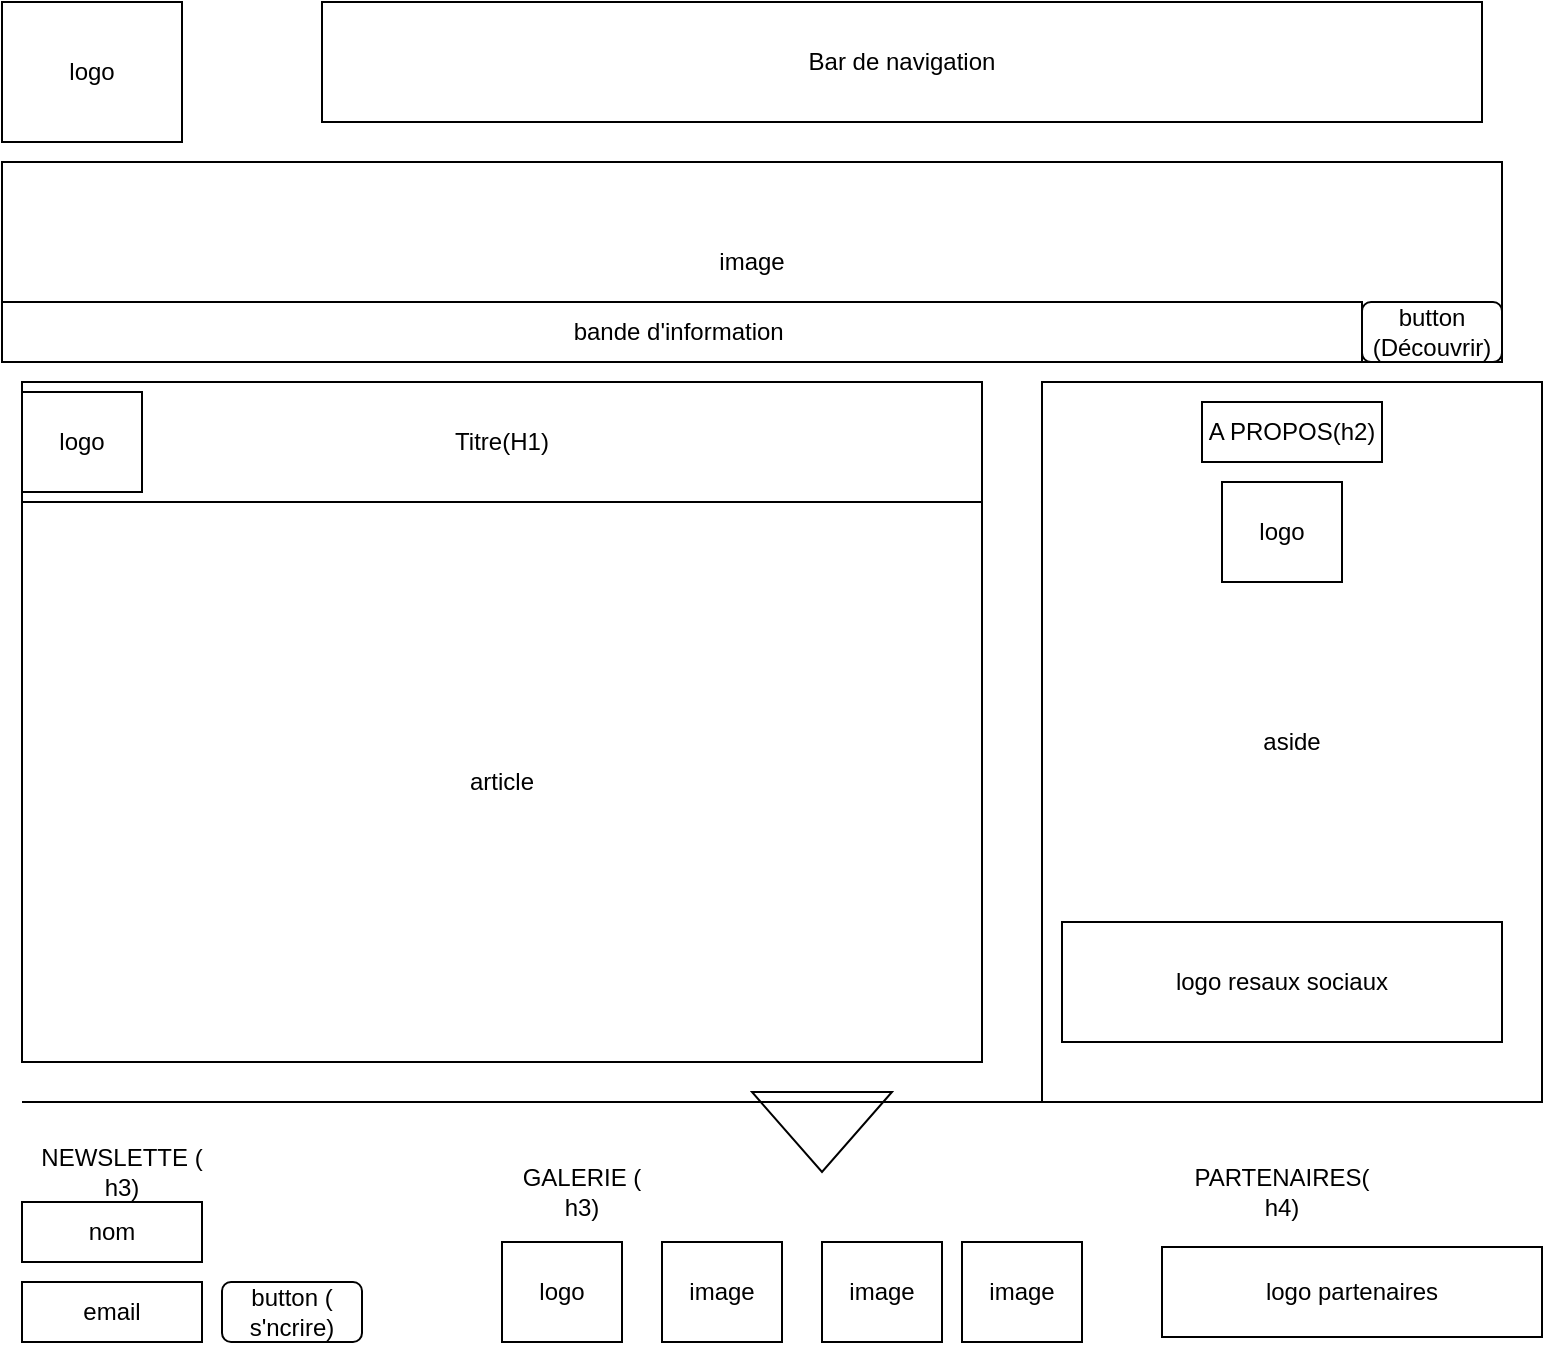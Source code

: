 <mxfile version="20.6.2" type="device"><diagram id="0eOJoONNoNTHnj4St1lJ" name="Page-1"><mxGraphModel dx="882" dy="784" grid="1" gridSize="10" guides="1" tooltips="1" connect="1" arrows="1" fold="1" page="1" pageScale="1" pageWidth="827" pageHeight="1169" math="0" shadow="0"><root><mxCell id="0"/><mxCell id="1" parent="0"/><mxCell id="w-bjUjPSV6pZAE8_nO6Z-27" value="aside" style="rounded=0;whiteSpace=wrap;html=1;" vertex="1" parent="1"><mxGeometry x="550" y="220" width="250" height="360" as="geometry"/></mxCell><mxCell id="w-bjUjPSV6pZAE8_nO6Z-1" value="logo" style="rounded=0;whiteSpace=wrap;html=1;" vertex="1" parent="1"><mxGeometry x="30" y="30" width="90" height="70" as="geometry"/></mxCell><mxCell id="w-bjUjPSV6pZAE8_nO6Z-2" value="Bar de navigation" style="rounded=0;whiteSpace=wrap;html=1;" vertex="1" parent="1"><mxGeometry x="190" y="30" width="580" height="60" as="geometry"/></mxCell><mxCell id="w-bjUjPSV6pZAE8_nO6Z-3" value="image" style="rounded=0;whiteSpace=wrap;html=1;" vertex="1" parent="1"><mxGeometry x="30" y="110" width="750" height="100" as="geometry"/></mxCell><mxCell id="w-bjUjPSV6pZAE8_nO6Z-4" value="article" style="rounded=0;whiteSpace=wrap;html=1;" vertex="1" parent="1"><mxGeometry x="40" y="280" width="480" height="280" as="geometry"/></mxCell><mxCell id="w-bjUjPSV6pZAE8_nO6Z-5" value="Titre(H1)" style="rounded=0;whiteSpace=wrap;html=1;" vertex="1" parent="1"><mxGeometry x="40" y="220" width="480" height="60" as="geometry"/></mxCell><mxCell id="w-bjUjPSV6pZAE8_nO6Z-7" value="A PROPOS(h2)" style="rounded=0;whiteSpace=wrap;html=1;" vertex="1" parent="1"><mxGeometry x="630" y="230" width="90" height="30" as="geometry"/></mxCell><mxCell id="w-bjUjPSV6pZAE8_nO6Z-8" value="logo resaux sociaux" style="rounded=0;whiteSpace=wrap;html=1;" vertex="1" parent="1"><mxGeometry x="560" y="490" width="220" height="60" as="geometry"/></mxCell><mxCell id="w-bjUjPSV6pZAE8_nO6Z-9" value="logo" style="rounded=0;whiteSpace=wrap;html=1;" vertex="1" parent="1"><mxGeometry x="640" y="270" width="60" height="50" as="geometry"/></mxCell><mxCell id="w-bjUjPSV6pZAE8_nO6Z-12" value="nom" style="rounded=0;whiteSpace=wrap;html=1;" vertex="1" parent="1"><mxGeometry x="40" y="630" width="90" height="30" as="geometry"/></mxCell><mxCell id="w-bjUjPSV6pZAE8_nO6Z-13" value="email" style="rounded=0;whiteSpace=wrap;html=1;" vertex="1" parent="1"><mxGeometry x="40" y="670" width="90" height="30" as="geometry"/></mxCell><mxCell id="w-bjUjPSV6pZAE8_nO6Z-14" value="NEWSLETTE ( h3)" style="text;html=1;strokeColor=none;fillColor=none;align=center;verticalAlign=middle;whiteSpace=wrap;rounded=0;" vertex="1" parent="1"><mxGeometry x="40" y="600" width="100" height="30" as="geometry"/></mxCell><mxCell id="w-bjUjPSV6pZAE8_nO6Z-16" value="button ( s'ncrire)" style="rounded=1;whiteSpace=wrap;html=1;" vertex="1" parent="1"><mxGeometry x="140" y="670" width="70" height="30" as="geometry"/></mxCell><mxCell id="w-bjUjPSV6pZAE8_nO6Z-17" value="logo" style="rounded=0;whiteSpace=wrap;html=1;" vertex="1" parent="1"><mxGeometry x="280" y="650" width="60" height="50" as="geometry"/></mxCell><mxCell id="w-bjUjPSV6pZAE8_nO6Z-18" value="image" style="rounded=0;whiteSpace=wrap;html=1;" vertex="1" parent="1"><mxGeometry x="510" y="650" width="60" height="50" as="geometry"/></mxCell><mxCell id="w-bjUjPSV6pZAE8_nO6Z-19" value="image" style="rounded=0;whiteSpace=wrap;html=1;" vertex="1" parent="1"><mxGeometry x="440" y="650" width="60" height="50" as="geometry"/></mxCell><mxCell id="w-bjUjPSV6pZAE8_nO6Z-20" value="image" style="rounded=0;whiteSpace=wrap;html=1;" vertex="1" parent="1"><mxGeometry x="360" y="650" width="60" height="50" as="geometry"/></mxCell><mxCell id="w-bjUjPSV6pZAE8_nO6Z-22" value="GALERIE ( h3)" style="text;html=1;strokeColor=none;fillColor=none;align=center;verticalAlign=middle;whiteSpace=wrap;rounded=0;" vertex="1" parent="1"><mxGeometry x="280" y="610" width="80" height="30" as="geometry"/></mxCell><mxCell id="w-bjUjPSV6pZAE8_nO6Z-23" value="PARTENAIRES( h4)" style="text;html=1;strokeColor=none;fillColor=none;align=center;verticalAlign=middle;whiteSpace=wrap;rounded=0;" vertex="1" parent="1"><mxGeometry x="630" y="610" width="80" height="30" as="geometry"/></mxCell><mxCell id="w-bjUjPSV6pZAE8_nO6Z-24" value="logo partenaires" style="rounded=0;whiteSpace=wrap;html=1;" vertex="1" parent="1"><mxGeometry x="610" y="652.5" width="190" height="45" as="geometry"/></mxCell><mxCell id="w-bjUjPSV6pZAE8_nO6Z-25" value="button (Découvrir)" style="rounded=1;whiteSpace=wrap;html=1;" vertex="1" parent="1"><mxGeometry x="710" y="180" width="70" height="30" as="geometry"/></mxCell><mxCell id="w-bjUjPSV6pZAE8_nO6Z-26" value="bande d'information&amp;nbsp;" style="rounded=0;whiteSpace=wrap;html=1;" vertex="1" parent="1"><mxGeometry x="30" y="180" width="680" height="30" as="geometry"/></mxCell><mxCell id="w-bjUjPSV6pZAE8_nO6Z-28" value="" style="html=1;shadow=0;dashed=0;align=center;verticalAlign=middle;shape=mxgraph.arrows2.arrow;dy=0.6;dx=40;notch=0;rotation=90;" vertex="1" parent="1"><mxGeometry x="420" y="560" width="40" height="70" as="geometry"/></mxCell><mxCell id="w-bjUjPSV6pZAE8_nO6Z-29" value="" style="endArrow=none;html=1;rounded=0;" edge="1" parent="1"><mxGeometry width="50" height="50" relative="1" as="geometry"><mxPoint x="40" y="580" as="sourcePoint"/><mxPoint x="550" y="580" as="targetPoint"/></mxGeometry></mxCell><mxCell id="w-bjUjPSV6pZAE8_nO6Z-31" value="logo" style="rounded=0;whiteSpace=wrap;html=1;" vertex="1" parent="1"><mxGeometry x="40" y="225" width="60" height="50" as="geometry"/></mxCell></root></mxGraphModel></diagram></mxfile>